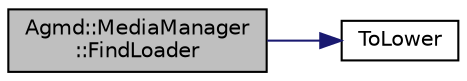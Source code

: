 digraph "Agmd::MediaManager::FindLoader"
{
  edge [fontname="Helvetica",fontsize="10",labelfontname="Helvetica",labelfontsize="10"];
  node [fontname="Helvetica",fontsize="10",shape=record];
  rankdir="LR";
  Node1 [label="Agmd::MediaManager\l::FindLoader",height=0.2,width=0.4,color="black", fillcolor="grey75", style="filled" fontcolor="black"];
  Node1 -> Node2 [color="midnightblue",fontsize="10",style="solid"];
  Node2 [label="ToLower",height=0.2,width=0.4,color="black", fillcolor="white", style="filled",URL="$_string_utils_8inl.html#a40652f9e667c7ecd6ce070e838105e0f"];
}
